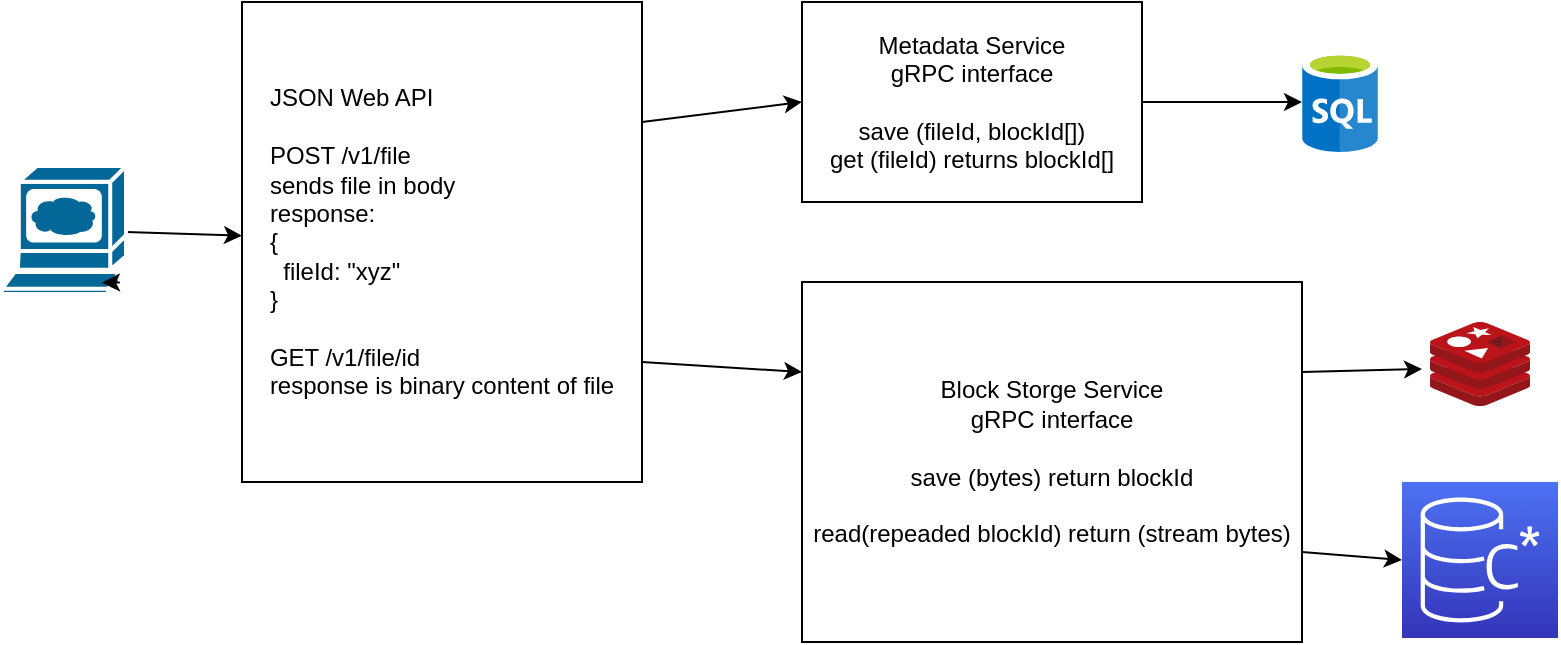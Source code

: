 <mxfile version="20.5.3" type="embed"><diagram id="gGi4H9r4V06tX_kbE4wG" name="Page-1"><mxGraphModel dx="894" dy="638" grid="1" gridSize="10" guides="1" tooltips="1" connect="1" arrows="1" fold="1" page="1" pageScale="1" pageWidth="850" pageHeight="1100" math="0" shadow="0"><root><mxCell id="0"/><mxCell id="1" parent="0"/><mxCell id="11" value="" style="edgeStyle=none;html=1;" parent="1" source="WrSqrYOQCW2Mg6NUQv-p-1" target="6" edge="1"><mxGeometry relative="1" as="geometry"/></mxCell><mxCell id="WrSqrYOQCW2Mg6NUQv-p-1" value="" style="shape=mxgraph.cisco.computers_and_peripherals.web_browser;html=1;pointerEvents=1;dashed=0;fillColor=#036897;strokeColor=#ffffff;strokeWidth=2;verticalLabelPosition=bottom;verticalAlign=top;align=center;outlineConnect=0;" parent="1" vertex="1"><mxGeometry x="40" y="122" width="62" height="64" as="geometry"/></mxCell><mxCell id="16" value="" style="edgeStyle=none;html=1;entryX=0;entryY=0.5;entryDx=0;entryDy=0;exitX=1;exitY=0.25;exitDx=0;exitDy=0;" parent="1" source="6" target="12" edge="1"><mxGeometry relative="1" as="geometry"><mxPoint x="500" y="160" as="targetPoint"/></mxGeometry></mxCell><mxCell id="22" style="edgeStyle=none;html=1;exitX=1;exitY=0.75;exitDx=0;exitDy=0;entryX=0;entryY=0.25;entryDx=0;entryDy=0;" parent="1" source="6" target="17" edge="1"><mxGeometry relative="1" as="geometry"/></mxCell><mxCell id="6" value="&lt;div style=&quot;text-align: left;&quot;&gt;&lt;span style=&quot;background-color: initial;&quot;&gt;JSON Web API&lt;/span&gt;&lt;/div&gt;&lt;div style=&quot;text-align: left;&quot;&gt;&lt;br&gt;&lt;/div&gt;&lt;div style=&quot;text-align: left;&quot;&gt;&lt;span style=&quot;background-color: initial;&quot;&gt;POST /v1/file&lt;/span&gt;&lt;/div&gt;&lt;div style=&quot;text-align: left;&quot;&gt;&lt;span style=&quot;background-color: initial;&quot;&gt;sends file in body&lt;/span&gt;&lt;/div&gt;&lt;div style=&quot;text-align: left;&quot;&gt;&lt;span style=&quot;background-color: initial;&quot;&gt;response:&lt;/span&gt;&lt;/div&gt;&lt;div style=&quot;text-align: left;&quot;&gt;&lt;span style=&quot;background-color: initial;&quot;&gt;{&lt;/span&gt;&lt;/div&gt;&lt;div style=&quot;text-align: left;&quot;&gt;&lt;span style=&quot;background-color: initial;&quot;&gt;&amp;nbsp; fileId: &quot;xyz&quot;&lt;/span&gt;&lt;/div&gt;&lt;div style=&quot;text-align: left;&quot;&gt;&lt;span style=&quot;background-color: initial;&quot;&gt;}&lt;/span&gt;&lt;/div&gt;&lt;div style=&quot;text-align: left;&quot;&gt;&lt;br&gt;&lt;/div&gt;&lt;div style=&quot;text-align: left;&quot;&gt;&lt;span style=&quot;background-color: initial;&quot;&gt;GET /v1/file/id&lt;/span&gt;&lt;/div&gt;&lt;div style=&quot;text-align: left;&quot;&gt;&lt;span style=&quot;background-color: initial;&quot;&gt;response is binary content of file&lt;/span&gt;&lt;/div&gt;" style="rounded=0;whiteSpace=wrap;html=1;" parent="1" vertex="1"><mxGeometry x="160" y="40" width="200" height="240" as="geometry"/></mxCell><mxCell id="8" style="edgeStyle=none;html=1;exitX=0.95;exitY=0.91;exitDx=0;exitDy=0;exitPerimeter=0;entryX=0.806;entryY=0.912;entryDx=0;entryDy=0;entryPerimeter=0;" parent="1" source="WrSqrYOQCW2Mg6NUQv-p-1" target="WrSqrYOQCW2Mg6NUQv-p-1" edge="1"><mxGeometry relative="1" as="geometry"/></mxCell><mxCell id="14" value="" style="edgeStyle=none;html=1;" parent="1" source="12" target="13" edge="1"><mxGeometry relative="1" as="geometry"/></mxCell><mxCell id="12" value="Metadata Service&lt;br&gt;gRPC interface&lt;br&gt;&lt;br&gt;save (fileId, blockId[])&lt;br&gt;get (fileId) returns blockId[]" style="rounded=0;whiteSpace=wrap;html=1;" parent="1" vertex="1"><mxGeometry x="440" y="40" width="170" height="100" as="geometry"/></mxCell><mxCell id="13" value="" style="sketch=0;aspect=fixed;html=1;points=[];align=center;image;fontSize=12;image=img/lib/mscae/SQL_Database_generic.svg;" parent="1" vertex="1"><mxGeometry x="690" y="65" width="38" height="50" as="geometry"/></mxCell><mxCell id="20" style="edgeStyle=none;html=1;exitX=1;exitY=0.25;exitDx=0;exitDy=0;entryX=-0.08;entryY=0.56;entryDx=0;entryDy=0;entryPerimeter=0;" parent="1" source="17" target="24" edge="1"><mxGeometry relative="1" as="geometry"/></mxCell><mxCell id="21" style="edgeStyle=none;html=1;exitX=1;exitY=0.75;exitDx=0;exitDy=0;entryX=0;entryY=0.5;entryDx=0;entryDy=0;entryPerimeter=0;" parent="1" source="17" target="23" edge="1"><mxGeometry relative="1" as="geometry"/></mxCell><mxCell id="17" value="Block Storge Service&lt;br&gt;gRPC interface&lt;br&gt;&lt;br&gt;save (bytes) return blockId&lt;br&gt;&lt;br&gt;read(repeaded blockId) return (stream bytes)" style="rounded=0;whiteSpace=wrap;html=1;" parent="1" vertex="1"><mxGeometry x="440" y="180" width="250" height="180" as="geometry"/></mxCell><mxCell id="23" value="" style="sketch=0;points=[[0,0,0],[0.25,0,0],[0.5,0,0],[0.75,0,0],[1,0,0],[0,1,0],[0.25,1,0],[0.5,1,0],[0.75,1,0],[1,1,0],[0,0.25,0],[0,0.5,0],[0,0.75,0],[1,0.25,0],[1,0.5,0],[1,0.75,0]];outlineConnect=0;fontColor=#232F3E;gradientColor=#4D72F3;gradientDirection=north;fillColor=#3334B9;strokeColor=#ffffff;dashed=0;verticalLabelPosition=bottom;verticalAlign=top;align=center;html=1;fontSize=12;fontStyle=0;aspect=fixed;shape=mxgraph.aws4.resourceIcon;resIcon=mxgraph.aws4.managed_apache_cassandra_service;" vertex="1" parent="1"><mxGeometry x="740" y="280" width="78" height="78" as="geometry"/></mxCell><mxCell id="24" value="" style="sketch=0;aspect=fixed;html=1;points=[];align=center;image;fontSize=12;image=img/lib/mscae/Cache_Redis_Product.svg;" vertex="1" parent="1"><mxGeometry x="754" y="200" width="50" height="42" as="geometry"/></mxCell></root></mxGraphModel></diagram></mxfile>